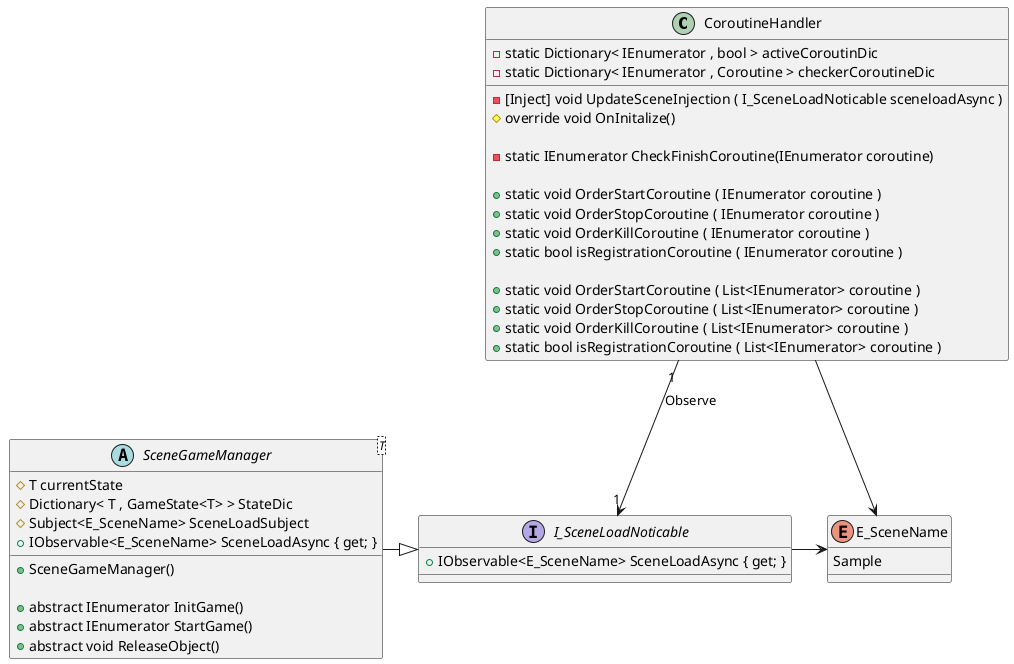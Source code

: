 @startuml CoroutineHanderClass

class CoroutineHandler {

    - static Dictionary< IEnumerator , bool > activeCoroutinDic
    - static Dictionary< IEnumerator , Coroutine > checkerCoroutineDic

    - [Inject] void UpdateSceneInjection ( I_SceneLoadNoticable sceneloadAsync )
    # override void OnInitalize()

    - static IEnumerator CheckFinishCoroutine(IEnumerator coroutine)

    + static void OrderStartCoroutine ( IEnumerator coroutine )
    + static void OrderStopCoroutine ( IEnumerator coroutine )
    + static void OrderKillCoroutine ( IEnumerator coroutine )
    + static bool isRegistrationCoroutine ( IEnumerator coroutine )

    + static void OrderStartCoroutine ( List<IEnumerator> coroutine )
    + static void OrderStopCoroutine ( List<IEnumerator> coroutine )
    + static void OrderKillCoroutine ( List<IEnumerator> coroutine )
    + static bool isRegistrationCoroutine ( List<IEnumerator> coroutine )

}


interface I_SceneLoadNoticable{
    + IObservable<E_SceneName> SceneLoadAsync { get; }
}


enum E_SceneName{
    Sample
}

abstract class SceneGameManager<T>{
    # T currentState
    # Dictionary< T , GameState<T> > StateDic
    # Subject<E_SceneName> SceneLoadSubject
    + IObservable<E_SceneName> SceneLoadAsync { get; }

    + SceneGameManager()

    + abstract IEnumerator InitGame()
    + abstract IEnumerator StartGame()
    + abstract void ReleaseObject()
}


CoroutineHandler "1" --> "1" I_SceneLoadNoticable : Observe
E_SceneName <-left- CoroutineHandler
E_SceneName <-left- I_SceneLoadNoticable
SceneGameManager -right-|> I_SceneLoadNoticable

@enduml